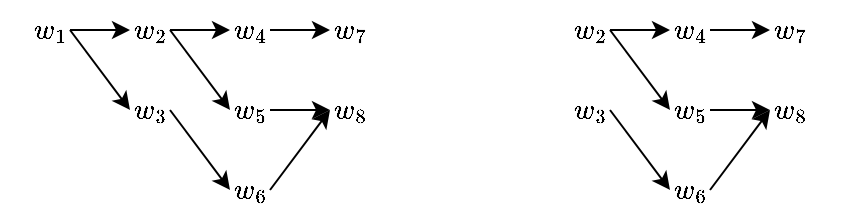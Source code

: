 <mxfile version="24.6.4" type="github">
  <diagram name="Page-1" id="A-NgMyMOeqddoYSjgyla">
    <mxGraphModel dx="1026" dy="654" grid="1" gridSize="10" guides="1" tooltips="1" connect="1" arrows="1" fold="1" page="1" pageScale="1" pageWidth="850" pageHeight="1100" math="1" shadow="0">
      <root>
        <mxCell id="0" />
        <mxCell id="1" parent="0" />
        <mxCell id="pZC5LVN5ipLBfsXoY5su-17" style="edgeStyle=orthogonalEdgeStyle;rounded=0;orthogonalLoop=1;jettySize=auto;html=1;exitX=1;exitY=0.5;exitDx=0;exitDy=0;entryX=0;entryY=0.5;entryDx=0;entryDy=0;" parent="1" source="pZC5LVN5ipLBfsXoY5su-1" target="pZC5LVN5ipLBfsXoY5su-9" edge="1">
          <mxGeometry relative="1" as="geometry" />
        </mxCell>
        <mxCell id="pZC5LVN5ipLBfsXoY5su-18" style="edgeStyle=none;rounded=0;orthogonalLoop=1;jettySize=auto;html=1;exitX=1;exitY=0.5;exitDx=0;exitDy=0;entryX=0;entryY=0.5;entryDx=0;entryDy=0;" parent="1" source="pZC5LVN5ipLBfsXoY5su-1" target="pZC5LVN5ipLBfsXoY5su-16" edge="1">
          <mxGeometry relative="1" as="geometry" />
        </mxCell>
        <mxCell id="pZC5LVN5ipLBfsXoY5su-1" value="$$w_1$$" style="text;html=1;align=center;verticalAlign=middle;whiteSpace=wrap;rounded=0;" parent="1" vertex="1">
          <mxGeometry x="150" y="220" width="20" height="30" as="geometry" />
        </mxCell>
        <mxCell id="pZC5LVN5ipLBfsXoY5su-19" style="edgeStyle=none;rounded=0;orthogonalLoop=1;jettySize=auto;html=1;exitX=1;exitY=0.5;exitDx=0;exitDy=0;entryX=0;entryY=0.5;entryDx=0;entryDy=0;" parent="1" source="pZC5LVN5ipLBfsXoY5su-9" target="pZC5LVN5ipLBfsXoY5su-11" edge="1">
          <mxGeometry relative="1" as="geometry" />
        </mxCell>
        <mxCell id="pZC5LVN5ipLBfsXoY5su-21" style="edgeStyle=none;rounded=0;orthogonalLoop=1;jettySize=auto;html=1;exitX=1;exitY=0.5;exitDx=0;exitDy=0;entryX=0;entryY=0.5;entryDx=0;entryDy=0;" parent="1" source="pZC5LVN5ipLBfsXoY5su-9" target="pZC5LVN5ipLBfsXoY5su-13" edge="1">
          <mxGeometry relative="1" as="geometry" />
        </mxCell>
        <mxCell id="pZC5LVN5ipLBfsXoY5su-9" value="$$w_2$$" style="text;html=1;align=center;verticalAlign=middle;whiteSpace=wrap;rounded=0;" parent="1" vertex="1">
          <mxGeometry x="200" y="220" width="20" height="30" as="geometry" />
        </mxCell>
        <mxCell id="pZC5LVN5ipLBfsXoY5su-25" style="edgeStyle=none;rounded=0;orthogonalLoop=1;jettySize=auto;html=1;exitX=1;exitY=0.5;exitDx=0;exitDy=0;entryX=0;entryY=0.5;entryDx=0;entryDy=0;" parent="1" source="pZC5LVN5ipLBfsXoY5su-11" target="pZC5LVN5ipLBfsXoY5su-12" edge="1">
          <mxGeometry relative="1" as="geometry" />
        </mxCell>
        <mxCell id="pZC5LVN5ipLBfsXoY5su-11" value="$$w_4$$" style="text;html=1;align=center;verticalAlign=middle;whiteSpace=wrap;rounded=0;" parent="1" vertex="1">
          <mxGeometry x="250" y="220" width="20" height="30" as="geometry" />
        </mxCell>
        <mxCell id="pZC5LVN5ipLBfsXoY5su-12" value="$$w_7$$" style="text;html=1;align=center;verticalAlign=middle;whiteSpace=wrap;rounded=0;" parent="1" vertex="1">
          <mxGeometry x="300" y="220" width="20" height="30" as="geometry" />
        </mxCell>
        <mxCell id="pZC5LVN5ipLBfsXoY5su-23" style="edgeStyle=none;rounded=0;orthogonalLoop=1;jettySize=auto;html=1;exitX=1;exitY=0.5;exitDx=0;exitDy=0;entryX=0;entryY=0.5;entryDx=0;entryDy=0;" parent="1" source="pZC5LVN5ipLBfsXoY5su-13" target="pZC5LVN5ipLBfsXoY5su-15" edge="1">
          <mxGeometry relative="1" as="geometry" />
        </mxCell>
        <mxCell id="pZC5LVN5ipLBfsXoY5su-13" value="$$w_5$$" style="text;html=1;align=center;verticalAlign=middle;whiteSpace=wrap;rounded=0;" parent="1" vertex="1">
          <mxGeometry x="250" y="260" width="20" height="30" as="geometry" />
        </mxCell>
        <mxCell id="pZC5LVN5ipLBfsXoY5su-24" style="edgeStyle=none;rounded=0;orthogonalLoop=1;jettySize=auto;html=1;exitX=1;exitY=0.5;exitDx=0;exitDy=0;entryX=0;entryY=0.5;entryDx=0;entryDy=0;" parent="1" source="pZC5LVN5ipLBfsXoY5su-14" target="pZC5LVN5ipLBfsXoY5su-15" edge="1">
          <mxGeometry relative="1" as="geometry" />
        </mxCell>
        <mxCell id="pZC5LVN5ipLBfsXoY5su-14" value="$$w_6$$" style="text;html=1;align=center;verticalAlign=middle;whiteSpace=wrap;rounded=0;" parent="1" vertex="1">
          <mxGeometry x="250" y="300" width="20" height="30" as="geometry" />
        </mxCell>
        <mxCell id="pZC5LVN5ipLBfsXoY5su-15" value="$$w_8$$" style="text;html=1;align=center;verticalAlign=middle;whiteSpace=wrap;rounded=0;" parent="1" vertex="1">
          <mxGeometry x="300" y="260" width="20" height="30" as="geometry" />
        </mxCell>
        <mxCell id="pZC5LVN5ipLBfsXoY5su-22" style="edgeStyle=none;rounded=0;orthogonalLoop=1;jettySize=auto;html=1;exitX=1;exitY=0.5;exitDx=0;exitDy=0;entryX=0;entryY=0.5;entryDx=0;entryDy=0;" parent="1" source="pZC5LVN5ipLBfsXoY5su-16" target="pZC5LVN5ipLBfsXoY5su-14" edge="1">
          <mxGeometry relative="1" as="geometry" />
        </mxCell>
        <mxCell id="pZC5LVN5ipLBfsXoY5su-16" value="$$w_3$$" style="text;html=1;align=center;verticalAlign=middle;whiteSpace=wrap;rounded=0;" parent="1" vertex="1">
          <mxGeometry x="200" y="260" width="20" height="30" as="geometry" />
        </mxCell>
        <mxCell id="Cje5kSmNVjuhhmP4PUfj-4" style="edgeStyle=none;rounded=0;orthogonalLoop=1;jettySize=auto;html=1;exitX=1;exitY=0.5;exitDx=0;exitDy=0;entryX=0;entryY=0.5;entryDx=0;entryDy=0;" edge="1" parent="1" source="Cje5kSmNVjuhhmP4PUfj-6" target="Cje5kSmNVjuhhmP4PUfj-8">
          <mxGeometry relative="1" as="geometry" />
        </mxCell>
        <mxCell id="Cje5kSmNVjuhhmP4PUfj-5" style="edgeStyle=none;rounded=0;orthogonalLoop=1;jettySize=auto;html=1;exitX=1;exitY=0.5;exitDx=0;exitDy=0;entryX=0;entryY=0.5;entryDx=0;entryDy=0;" edge="1" parent="1" source="Cje5kSmNVjuhhmP4PUfj-6" target="Cje5kSmNVjuhhmP4PUfj-11">
          <mxGeometry relative="1" as="geometry" />
        </mxCell>
        <mxCell id="Cje5kSmNVjuhhmP4PUfj-6" value="$$w_2$$" style="text;html=1;align=center;verticalAlign=middle;whiteSpace=wrap;rounded=0;" vertex="1" parent="1">
          <mxGeometry x="420" y="220" width="20" height="30" as="geometry" />
        </mxCell>
        <mxCell id="Cje5kSmNVjuhhmP4PUfj-7" style="edgeStyle=none;rounded=0;orthogonalLoop=1;jettySize=auto;html=1;exitX=1;exitY=0.5;exitDx=0;exitDy=0;entryX=0;entryY=0.5;entryDx=0;entryDy=0;" edge="1" parent="1" source="Cje5kSmNVjuhhmP4PUfj-8" target="Cje5kSmNVjuhhmP4PUfj-9">
          <mxGeometry relative="1" as="geometry" />
        </mxCell>
        <mxCell id="Cje5kSmNVjuhhmP4PUfj-8" value="$$w_4$$" style="text;html=1;align=center;verticalAlign=middle;whiteSpace=wrap;rounded=0;" vertex="1" parent="1">
          <mxGeometry x="470" y="220" width="20" height="30" as="geometry" />
        </mxCell>
        <mxCell id="Cje5kSmNVjuhhmP4PUfj-9" value="$$w_7$$" style="text;html=1;align=center;verticalAlign=middle;whiteSpace=wrap;rounded=0;" vertex="1" parent="1">
          <mxGeometry x="520" y="220" width="20" height="30" as="geometry" />
        </mxCell>
        <mxCell id="Cje5kSmNVjuhhmP4PUfj-10" style="edgeStyle=none;rounded=0;orthogonalLoop=1;jettySize=auto;html=1;exitX=1;exitY=0.5;exitDx=0;exitDy=0;entryX=0;entryY=0.5;entryDx=0;entryDy=0;" edge="1" parent="1" source="Cje5kSmNVjuhhmP4PUfj-11" target="Cje5kSmNVjuhhmP4PUfj-14">
          <mxGeometry relative="1" as="geometry" />
        </mxCell>
        <mxCell id="Cje5kSmNVjuhhmP4PUfj-11" value="$$w_5$$" style="text;html=1;align=center;verticalAlign=middle;whiteSpace=wrap;rounded=0;" vertex="1" parent="1">
          <mxGeometry x="470" y="260" width="20" height="30" as="geometry" />
        </mxCell>
        <mxCell id="Cje5kSmNVjuhhmP4PUfj-12" style="edgeStyle=none;rounded=0;orthogonalLoop=1;jettySize=auto;html=1;exitX=1;exitY=0.5;exitDx=0;exitDy=0;entryX=0;entryY=0.5;entryDx=0;entryDy=0;" edge="1" parent="1" source="Cje5kSmNVjuhhmP4PUfj-13" target="Cje5kSmNVjuhhmP4PUfj-14">
          <mxGeometry relative="1" as="geometry" />
        </mxCell>
        <mxCell id="Cje5kSmNVjuhhmP4PUfj-13" value="$$w_6$$" style="text;html=1;align=center;verticalAlign=middle;whiteSpace=wrap;rounded=0;" vertex="1" parent="1">
          <mxGeometry x="470" y="300" width="20" height="30" as="geometry" />
        </mxCell>
        <mxCell id="Cje5kSmNVjuhhmP4PUfj-14" value="$$w_8$$" style="text;html=1;align=center;verticalAlign=middle;whiteSpace=wrap;rounded=0;" vertex="1" parent="1">
          <mxGeometry x="520" y="260" width="20" height="30" as="geometry" />
        </mxCell>
        <mxCell id="Cje5kSmNVjuhhmP4PUfj-15" style="edgeStyle=none;rounded=0;orthogonalLoop=1;jettySize=auto;html=1;exitX=1;exitY=0.5;exitDx=0;exitDy=0;entryX=0;entryY=0.5;entryDx=0;entryDy=0;" edge="1" parent="1" source="Cje5kSmNVjuhhmP4PUfj-16" target="Cje5kSmNVjuhhmP4PUfj-13">
          <mxGeometry relative="1" as="geometry" />
        </mxCell>
        <mxCell id="Cje5kSmNVjuhhmP4PUfj-16" value="$$w_3$$" style="text;html=1;align=center;verticalAlign=middle;whiteSpace=wrap;rounded=0;" vertex="1" parent="1">
          <mxGeometry x="420" y="260" width="20" height="30" as="geometry" />
        </mxCell>
      </root>
    </mxGraphModel>
  </diagram>
</mxfile>
